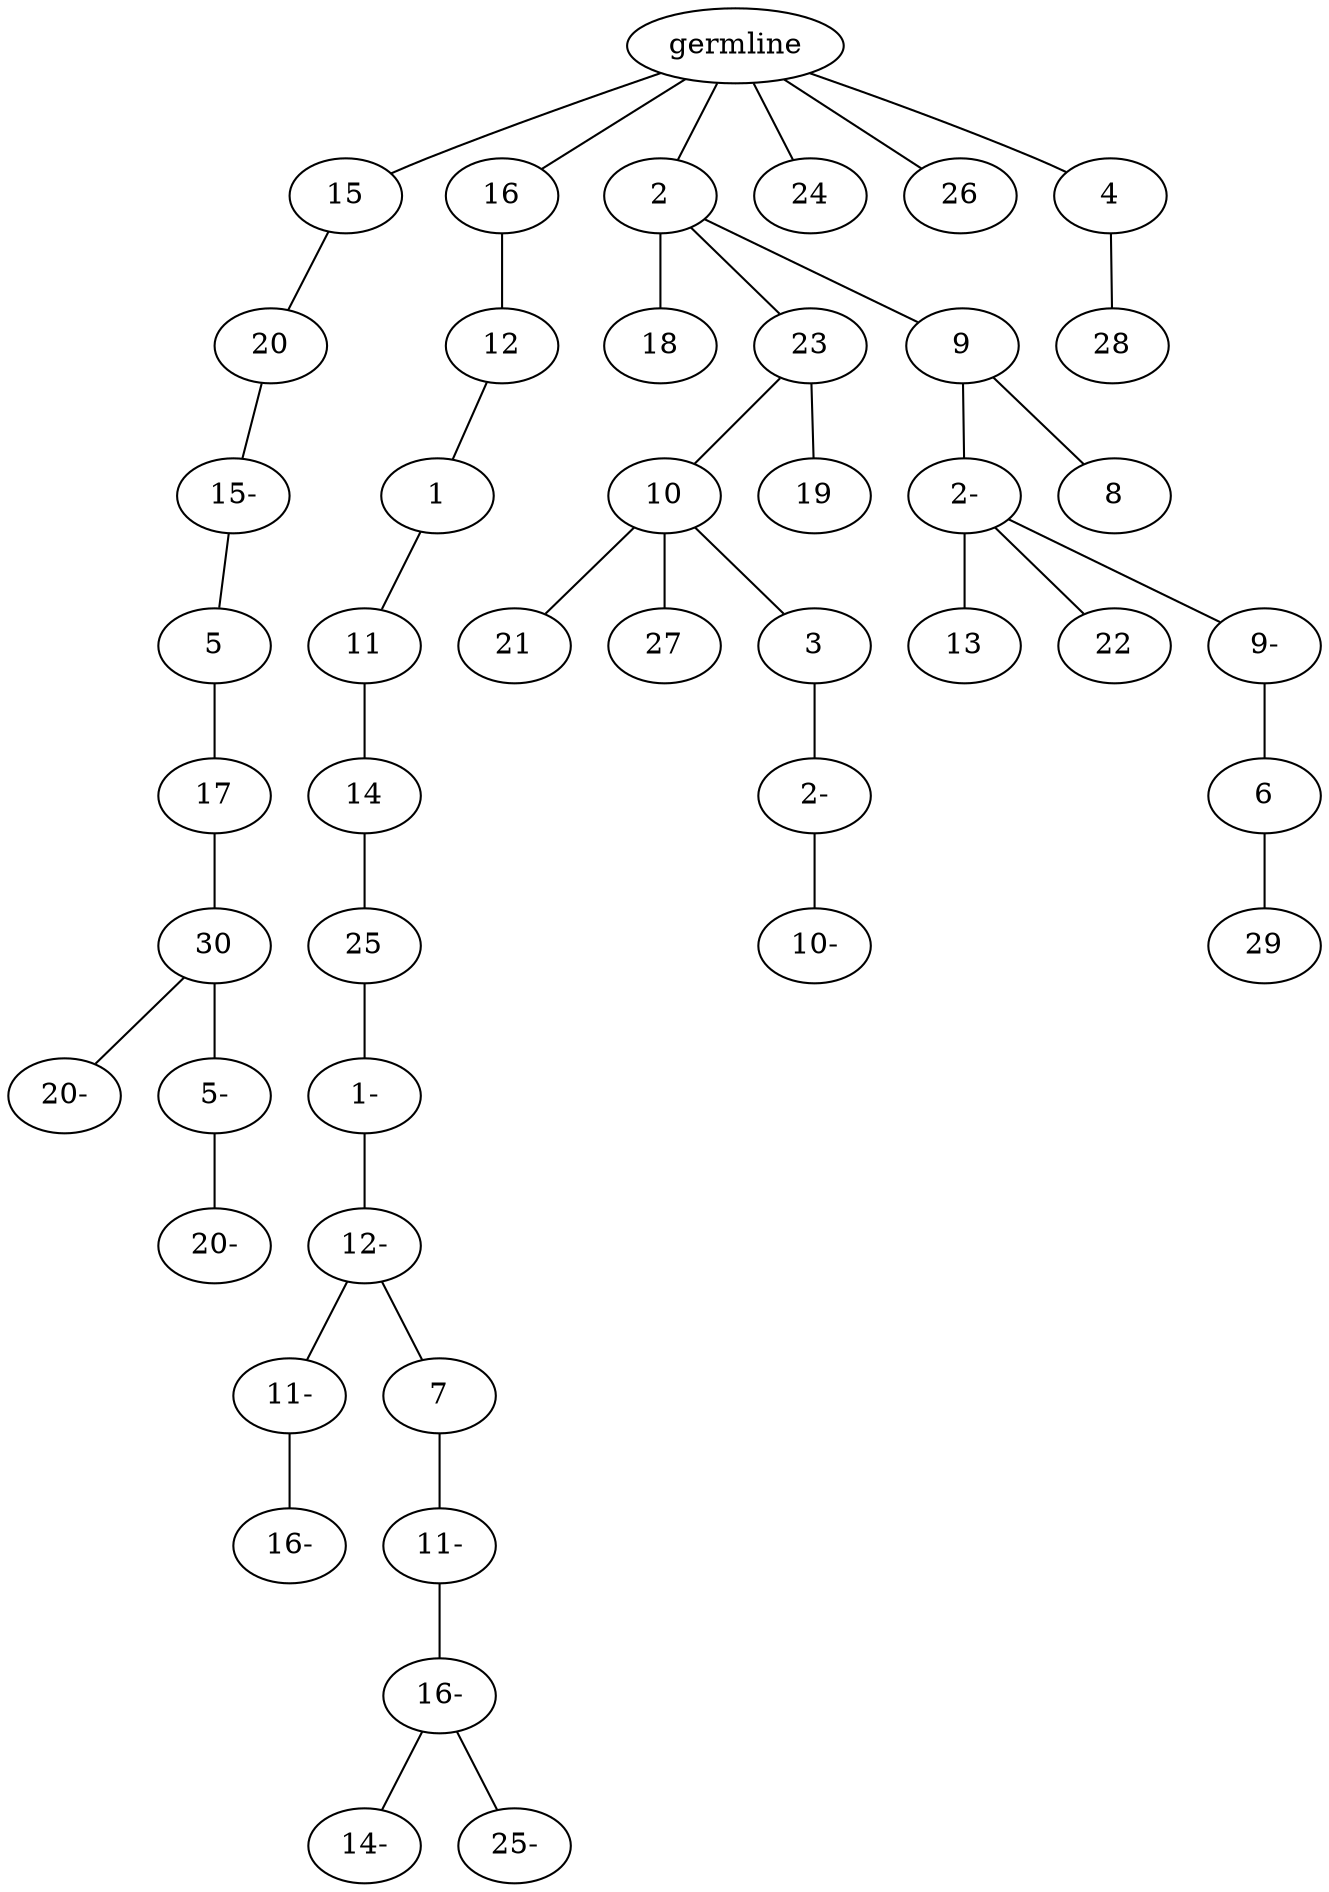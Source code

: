 graph tree {
    "140518591967184" [label="germline"];
    "140518591969744" [label="15"];
    "140518592478848" [label="20"];
    "140518591984448" [label="15-"];
    "140518591984544" [label="5"];
    "140518591986560" [label="17"];
    "140518591986944" [label="30"];
    "140518591979824" [label="20-"];
    "140518591979728" [label="5-"];
    "140518591982272" [label="20-"];
    "140518592410864" [label="16"];
    "140518591984160" [label="12"];
    "140518591984112" [label="1"];
    "140518591984736" [label="11"];
    "140518591980016" [label="14"];
    "140518591982944" [label="25"];
    "140518591980880" [label="1-"];
    "140518591974992" [label="12-"];
    "140518591984832" [label="11-"];
    "140518591968064" [label="16-"];
    "140518592226256" [label="7"];
    "140518591967440" [label="11-"];
    "140518591970416" [label="16-"];
    "140518591969936" [label="14-"];
    "140518591912688" [label="25-"];
    "140518591982320" [label="2"];
    "140518591981936" [label="18"];
    "140518591980064" [label="23"];
    "140518592228704" [label="10"];
    "140518591987520" [label="21"];
    "140518591985456" [label="27"];
    "140518591985072" [label="3"];
    "140518591968256" [label="2-"];
    "140518591969168" [label="10-"];
    "140518591985264" [label="19"];
    "140518591983280" [label="9"];
    "140518591981600" [label="2-"];
    "140518591967536" [label="13"];
    "140518591970704" [label="22"];
    "140518592309088" [label="9-"];
    "140518591968592" [label="6"];
    "140518592450176" [label="29"];
    "140518591980976" [label="8"];
    "140518591983872" [label="24"];
    "140518591986416" [label="26"];
    "140518591967584" [label="4"];
    "140518592308464" [label="28"];
    "140518591967184" -- "140518591969744";
    "140518591967184" -- "140518592410864";
    "140518591967184" -- "140518591982320";
    "140518591967184" -- "140518591983872";
    "140518591967184" -- "140518591986416";
    "140518591967184" -- "140518591967584";
    "140518591969744" -- "140518592478848";
    "140518592478848" -- "140518591984448";
    "140518591984448" -- "140518591984544";
    "140518591984544" -- "140518591986560";
    "140518591986560" -- "140518591986944";
    "140518591986944" -- "140518591979824";
    "140518591986944" -- "140518591979728";
    "140518591979728" -- "140518591982272";
    "140518592410864" -- "140518591984160";
    "140518591984160" -- "140518591984112";
    "140518591984112" -- "140518591984736";
    "140518591984736" -- "140518591980016";
    "140518591980016" -- "140518591982944";
    "140518591982944" -- "140518591980880";
    "140518591980880" -- "140518591974992";
    "140518591974992" -- "140518591984832";
    "140518591974992" -- "140518592226256";
    "140518591984832" -- "140518591968064";
    "140518592226256" -- "140518591967440";
    "140518591967440" -- "140518591970416";
    "140518591970416" -- "140518591969936";
    "140518591970416" -- "140518591912688";
    "140518591982320" -- "140518591981936";
    "140518591982320" -- "140518591980064";
    "140518591982320" -- "140518591983280";
    "140518591980064" -- "140518592228704";
    "140518591980064" -- "140518591985264";
    "140518592228704" -- "140518591987520";
    "140518592228704" -- "140518591985456";
    "140518592228704" -- "140518591985072";
    "140518591985072" -- "140518591968256";
    "140518591968256" -- "140518591969168";
    "140518591983280" -- "140518591981600";
    "140518591983280" -- "140518591980976";
    "140518591981600" -- "140518591967536";
    "140518591981600" -- "140518591970704";
    "140518591981600" -- "140518592309088";
    "140518592309088" -- "140518591968592";
    "140518591968592" -- "140518592450176";
    "140518591967584" -- "140518592308464";
}

